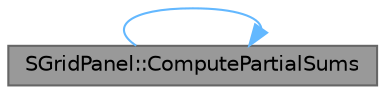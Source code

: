 digraph "SGridPanel::ComputePartialSums"
{
 // INTERACTIVE_SVG=YES
 // LATEX_PDF_SIZE
  bgcolor="transparent";
  edge [fontname=Helvetica,fontsize=10,labelfontname=Helvetica,labelfontsize=10];
  node [fontname=Helvetica,fontsize=10,shape=box,height=0.2,width=0.4];
  rankdir="LR";
  Node1 [id="Node000001",label="SGridPanel::ComputePartialSums",height=0.2,width=0.4,color="gray40", fillcolor="grey60", style="filled", fontcolor="black",tooltip="Given an array of values, re-populate the array such that every contains the partial sums up to that ..."];
  Node1 -> Node1 [id="edge1_Node000001_Node000001",color="steelblue1",style="solid",tooltip=" "];
}
